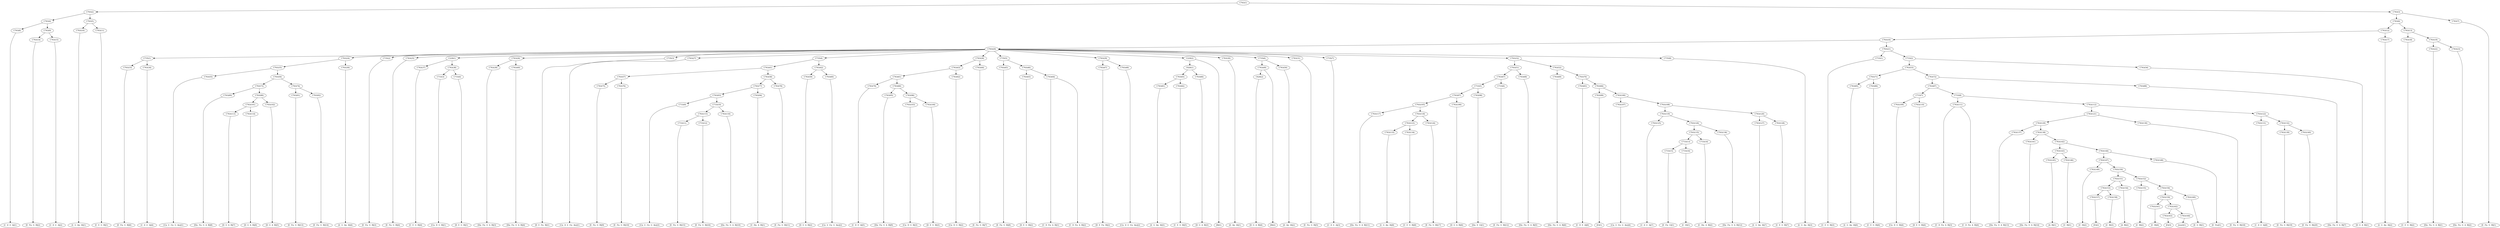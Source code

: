 digraph sample{
"C763(1)"->"C763(2)"
"C763(1)"->"C763(3)"
"C763(2)"->"C763(4)"
"C763(2)"->"C763(5)"
"C763(3)"->"C763(6)"
"C763(3)"->"C763(7)"
"C763(4)"->"C763(8)"
"C763(4)"->"C763(9)"
"C763(5)"->"C763(10)"
"C763(5)"->"C763(11)"
"C763(6)"->"C763(12)"
"C763(6)"->"C763(13)"
"C763(7)"->"[E  Fis  G  B](1)"
"C763(8)"->"[C  D  E  A](1)"
"C763(9)"->"C763(14)"
"C763(9)"->"C763(15)"
"C763(10)"->"[E  G  Ais  B](1)"
"C763(11)"->"[C  E  G  B](1)"
"C763(12)"->"C763(16)"
"C763(12)"->"C763(17)"
"C763(13)"->"C763(18)"
"C763(13)"->"C763(19)"
"C763(14)"->"[E  Fis  G  B](2)"
"C763(15)"->"[C  D  E  A](2)"
"C763(16)"->"C763(20)"
"C763(16)"->"C763(21)"
"C763(17)"->"[E  G  Ais  B](2)"
"C763(18)"->"[C  E  G  B](2)"
"C763(19)"->"C763(22)"
"C763(19)"->"C763(23)"
"C763(20)"->"C735(1)"
"C763(20)"->"C763(24)"
"C763(20)"->"C735(2)"
"C763(20)"->"C763(25)"
"C763(20)"->"C229(1)"
"C763(20)"->"C763(26)"
"C763(20)"->"C735(3)"
"C763(20)"->"C763(27)"
"C763(20)"->"C735(4)"
"C763(20)"->"C763(28)"
"C763(20)"->"C735(5)"
"C763(20)"->"C763(29)"
"C763(20)"->"C229(2)"
"C763(20)"->"C763(30)"
"C763(20)"->"C735(6)"
"C763(20)"->"C763(31)"
"C763(20)"->"C735(7)"
"C763(20)"->"C763(32)"
"C763(20)"->"C735(8)"
"C763(21)"->"C733(1)"
"C763(21)"->"C733(2)"
"C763(22)"->"[Dis  Fis  G  A  B](1)"
"C763(23)"->"[Dis  Fis  G  A  B](2)"
"C735(1)"->"C763(33)"
"C735(1)"->"C763(34)"
"C763(24)"->"C763(35)"
"C763(24)"->"C763(36)"
"C735(2)"->"[E  Fis  G  B](3)"
"C763(25)"->"[E  Fis  G  B](4)"
"C229(1)"->"C763(37)"
"C229(1)"->"C763(38)"
"C763(26)"->"C763(39)"
"C763(26)"->"C763(40)"
"C735(3)"->"[D  E  Fis  B](1)"
"C763(27)"->"[Cis  D  E  Fis  Ais](1)"
"C735(4)"->"C763(41)"
"C735(4)"->"C763(42)"
"C763(28)"->"C763(43)"
"C763(28)"->"C763(44)"
"C735(5)"->"C763(45)"
"C735(5)"->"C763(46)"
"C763(29)"->"C763(47)"
"C763(29)"->"C763(48)"
"C229(2)"->"C626(1)"
"C229(2)"->"[B](1)"
"C763(30)"->"[D  Ais  B](1)"
"C735(6)"->"C763(49)"
"C735(6)"->"C763(50)"
"C763(31)"->"[E  Fis  G  B](5)"
"C735(7)"->"[C  D  E  A](3)"
"C763(32)"->"C763(51)"
"C763(32)"->"C763(52)"
"C735(8)"->"[E  G  Ais  B](3)"
"C733(1)"->"[C  E  G  B](3)"
"C733(2)"->"C763(53)"
"C733(2)"->"C763(54)"
"C763(33)"->"[E  Fis  G  B](6)"
"C763(34)"->"[C  D  E  A](4)"
"C763(35)"->"C763(55)"
"C763(35)"->"C763(56)"
"C763(36)"->"[E  G  Ais  B](4)"
"C763(37)"->"[C  E  G  B](4)"
"C763(38)"->"C733(3)"
"C763(38)"->"C733(4)"
"C763(39)"->"[Dis  Fis  G  A  B](3)"
"C763(40)"->"[Dis  Fis  G  A  B](4)"
"C763(41)"->"C763(57)"
"C763(41)"->"C763(58)"
"C763(42)"->"C763(59)"
"C763(42)"->"C763(60)"
"C763(43)"->"C763(61)"
"C763(43)"->"C763(62)"
"C763(44)"->"[E  Fis  G  B](7)"
"C763(45)"->"[E  Fis  G  B](8)"
"C763(46)"->"C763(63)"
"C763(46)"->"C763(64)"
"C763(47)"->"[D  E  Fis  B](2)"
"C763(48)"->"[Cis  D  E  Fis  Ais](2)"
"C626(1)"->"C763(65)"
"C626(1)"->"C763(66)"
"C763(49)"->"C626(2)"
"C763(49)"->"[B](2)"
"C763(50)"->"[D  Ais  B](2)"
"C763(51)"->"C763(67)"
"C763(51)"->"C763(68)"
"C763(52)"->"C763(69)"
"C763(52)"->"C763(70)"
"C763(53)"->"C763(71)"
"C763(53)"->"C763(72)"
"C763(54)"->"[D  G  A  B](1)"
"C763(55)"->"[Cis  E  Fis  G  Ais](1)"
"C763(56)"->"C763(73)"
"C763(56)"->"C763(74)"
"C733(3)"->"[Cis  D  G  B](1)"
"C733(4)"->"[D  E  G  B](1)"
"C763(57)"->"C763(75)"
"C763(57)"->"C763(76)"
"C763(58)"->"C763(77)"
"C763(58)"->"C763(78)"
"C763(59)"->"[D  G  A  B](2)"
"C763(60)"->"[Cis  E  Fis  G  Ais](2)"
"C763(61)"->"C763(79)"
"C763(61)"->"C763(80)"
"C763(62)"->"[Cis  D  G  B](2)"
"C763(63)"->"[D  E  G  B](2)"
"C763(64)"->"[C  D  Fis  A  B](1)"
"C763(64)"->"[C  D  Fis  A  B](2)"
"C763(65)"->"C763(81)"
"C763(65)"->"C763(82)"
"C763(66)"->"[D  G  A  B](3)"
"C626(2)"->"[D  G  A  B](4)"
"C763(67)"->"C733(5)"
"C763(67)"->"C733(6)"
"C763(68)"->"[Dis  Fis  G  A  B](5)"
"C763(69)"->"[Dis  Fis  G  A  B](6)"
"C763(70)"->"C763(83)"
"C763(70)"->"C763(84)"
"C763(71)"->"C763(85)"
"C763(71)"->"C763(86)"
"C763(72)"->"C763(87)"
"C763(72)"->"C763(88)"
"C763(73)"->"C763(89)"
"C763(73)"->"C763(90)"
"C763(74)"->"C763(91)"
"C763(74)"->"C763(92)"
"C763(75)"->"[E  Fis  G  B](9)"
"C763(76)"->"[E  Fis  G  B](10)"
"C763(77)"->"C763(93)"
"C763(77)"->"C763(94)"
"C763(78)"->"[E  Fis  G  B](11)"
"C763(79)"->"[C  D  E  A](5)"
"C763(80)"->"C763(95)"
"C763(80)"->"C763(96)"
"C763(81)"->"[E  G  Ais  B](5)"
"C763(82)"->"[C  E  G  B](5)"
"C733(5)"->"C763(97)"
"C733(5)"->"C763(98)"
"C733(6)"->"[E  Fis  G  B](12)"
"C763(83)"->"[C  D  E  A](6)"
"C763(84)"->"C763(99)"
"C763(84)"->"C763(100)"
"C763(85)"->"[E  G  Ais  B](6)"
"C763(86)"->"[C  E  G  B](6)"
"C763(87)"->"C733(7)"
"C763(87)"->"C733(8)"
"C763(88)"->"[Dis  Fis  G  A  B](7)"
"C763(89)"->"[Dis  Fis  G  A  B](8)"
"C763(90)"->"C763(101)"
"C763(90)"->"C763(102)"
"C763(91)"->"[E  Fis  G  B](13)"
"C763(92)"->"[E  Fis  G  B](14)"
"C763(93)"->"C733(9)"
"C763(93)"->"C733(10)"
"C763(94)"->"[C  Dis  A  B](1)"
"C763(95)"->"[Dis  Fis  G  A  B](9)"
"C763(96)"->"C763(103)"
"C763(96)"->"C763(104)"
"C763(97)"->"C763(105)"
"C763(97)"->"C763(106)"
"C763(98)"->"[Dis  E  G](1)"
"C763(99)"->"[E](1)"
"C763(100)"->"C763(107)"
"C763(100)"->"C763(108)"
"C733(7)"->"C763(109)"
"C733(7)"->"C763(110)"
"C733(8)"->"C763(111)"
"C733(8)"->"C763(112)"
"C763(101)"->"C763(113)"
"C763(101)"->"C763(114)"
"C763(102)"->"[D  G  A  B](5)"
"C733(9)"->"[Cis  E  Fis  G  Ais](3)"
"C733(10)"->"C763(115)"
"C733(10)"->"C763(116)"
"C763(103)"->"[Cis  D  G  B](3)"
"C763(104)"->"[D  E  G  B](3)"
"C763(105)"->"C763(117)"
"C763(105)"->"C763(118)"
"C763(106)"->"[D  G  A  B](6)"
"C763(107)"->"[Cis  E  Fis  G  Ais](4)"
"C763(108)"->"C763(119)"
"C763(108)"->"C763(120)"
"C763(109)"->"[Cis  D  G  B](4)"
"C763(110)"->"[D  E  G  B](4)"
"C763(111)"->"[C  D  Fis  A  B](3)"
"C763(111)"->"[C  D  Fis  A  B](4)"
"C763(112)"->"C763(121)"
"C763(112)"->"C763(122)"
"C763(113)"->"[D  G  A  B](7)"
"C763(114)"->"[D  G  A  B](8)"
"C763(115)"->"C733(11)"
"C763(115)"->"C733(12)"
"C763(116)"->"[Dis  Fis  G  A  B](10)"
"C763(117)"->"[Dis  Fis  G  A  B](11)"
"C763(118)"->"C763(123)"
"C763(118)"->"C763(124)"
"C763(119)"->"C763(125)"
"C763(119)"->"C763(126)"
"C763(120)"->"C763(127)"
"C763(120)"->"C763(128)"
"C763(121)"->"C763(129)"
"C763(121)"->"C763(130)"
"C763(122)"->"C763(131)"
"C763(122)"->"C763(132)"
"C733(11)"->"[E  Fis  G  B](15)"
"C733(12)"->"[E  Fis  G  B](16)"
"C763(123)"->"C763(133)"
"C763(123)"->"C763(134)"
"C763(124)"->"[E  Fis  G  B](17)"
"C763(125)"->"[C  D  E  A](7)"
"C763(126)"->"C763(135)"
"C763(126)"->"C763(136)"
"C763(127)"->"[E  G  Ais  B](7)"
"C763(128)"->"[C  E  G  B](7)"
"C763(129)"->"C763(137)"
"C763(129)"->"C763(138)"
"C763(130)"->"[E  Fis  G  B](18)"
"C763(131)"->"[C  D  E  A](8)"
"C763(132)"->"C763(139)"
"C763(132)"->"C763(140)"
"C763(133)"->"[E  G  Ais  B](8)"
"C763(134)"->"[C  E  G  B](8)"
"C763(135)"->"C733(13)"
"C763(135)"->"C733(14)"
"C763(136)"->"[Dis  Fis  G  A  B](12)"
"C763(137)"->"[Dis  Fis  G  A  B](13)"
"C763(138)"->"C763(141)"
"C763(138)"->"C763(142)"
"C763(139)"->"[E  Fis  G  B](19)"
"C763(140)"->"[E  Fis  G  B](20)"
"C733(13)"->"C733(15)"
"C733(13)"->"C733(16)"
"C733(14)"->"[C  Dis  A  B](2)"
"C763(141)"->"[Dis  Fis  G  A  B](14)"
"C763(142)"->"C763(143)"
"C763(142)"->"C763(144)"
"C733(15)"->"[E  Fis  G](1)"
"C733(16)"->"[C  D](1)"
"C763(143)"->"C763(145)"
"C763(143)"->"C763(146)"
"C763(144)"->"C763(147)"
"C763(144)"->"C763(148)"
"C763(145)"->"[A  B](1)"
"C763(146)"->"[C  B](1)"
"C763(147)"->"C763(149)"
"C763(147)"->"C763(150)"
"C763(148)"->"[E  Fis](1)"
"C763(149)"->"[C  D](2)"
"C763(150)"->"C763(151)"
"C763(150)"->"C763(152)"
"C763(151)"->"C763(153)"
"C763(151)"->"C763(154)"
"C763(152)"->"C763(155)"
"C763(152)"->"C763(156)"
"C763(153)"->"C763(157)"
"C763(153)"->"C763(158)"
"C763(154)"->"[A  B](2)"
"C763(155)"->"[C  B](2)"
"C763(156)"->"C763(159)"
"C763(156)"->"C763(160)"
"C763(157)"->"[E](2)"
"C763(158)"->"[C  B](3)"
"C763(159)"->"C763(161)"
"C763(159)"->"C763(162)"
"C763(160)"->"[E  G  B](1)"
"C763(161)"->"[C  B](4)"
"C763(162)"->"C763(163)"
"C763(162)"->"C763(164)"
"C763(163)"->"[E](3)"
"C763(164)"->"[rest](1)"
{rank = min; "C763(1)";}
{rank = same; "C763(2)"; "C763(3)";}
{rank = same; "C763(4)"; "C763(5)"; "C763(6)"; "C763(7)";}
{rank = same; "C763(8)"; "C763(9)"; "C763(10)"; "C763(11)"; "C763(12)"; "C763(13)";}
{rank = same; "C763(14)"; "C763(15)"; "C763(16)"; "C763(17)"; "C763(18)"; "C763(19)";}
{rank = same; "C763(20)"; "C763(21)"; "C763(22)"; "C763(23)";}
{rank = same; "C735(1)"; "C763(24)"; "C735(2)"; "C763(25)"; "C229(1)"; "C763(26)"; "C735(3)"; "C763(27)"; "C735(4)"; "C763(28)"; "C735(5)"; "C763(29)"; "C229(2)"; "C763(30)"; "C735(6)"; "C763(31)"; "C735(7)"; "C763(32)"; "C735(8)"; "C733(1)"; "C733(2)";}
{rank = same; "C763(33)"; "C763(34)"; "C763(35)"; "C763(36)"; "C763(37)"; "C763(38)"; "C763(39)"; "C763(40)"; "C763(41)"; "C763(42)"; "C763(43)"; "C763(44)"; "C763(45)"; "C763(46)"; "C763(47)"; "C763(48)"; "C626(1)"; "C763(49)"; "C763(50)"; "C763(51)"; "C763(52)"; "C763(53)"; "C763(54)";}
{rank = same; "C763(55)"; "C763(56)"; "C733(3)"; "C733(4)"; "C763(57)"; "C763(58)"; "C763(59)"; "C763(60)"; "C763(61)"; "C763(62)"; "C763(63)"; "C763(64)"; "C763(65)"; "C763(66)"; "C626(2)"; "C763(67)"; "C763(68)"; "C763(69)"; "C763(70)"; "C763(71)"; "C763(72)";}
{rank = same; "C763(73)"; "C763(74)"; "C763(75)"; "C763(76)"; "C763(77)"; "C763(78)"; "C763(79)"; "C763(80)"; "C763(81)"; "C763(82)"; "C733(5)"; "C733(6)"; "C763(83)"; "C763(84)"; "C763(85)"; "C763(86)"; "C763(87)"; "C763(88)";}
{rank = same; "C763(89)"; "C763(90)"; "C763(91)"; "C763(92)"; "C763(93)"; "C763(94)"; "C763(95)"; "C763(96)"; "C763(97)"; "C763(98)"; "C763(99)"; "C763(100)"; "C733(7)"; "C733(8)";}
{rank = same; "C763(101)"; "C763(102)"; "C733(9)"; "C733(10)"; "C763(103)"; "C763(104)"; "C763(105)"; "C763(106)"; "C763(107)"; "C763(108)"; "C763(109)"; "C763(110)"; "C763(111)"; "C763(112)";}
{rank = same; "C763(113)"; "C763(114)"; "C763(115)"; "C763(116)"; "C763(117)"; "C763(118)"; "C763(119)"; "C763(120)"; "C763(121)"; "C763(122)";}
{rank = same; "C733(11)"; "C733(12)"; "C763(123)"; "C763(124)"; "C763(125)"; "C763(126)"; "C763(127)"; "C763(128)"; "C763(129)"; "C763(130)"; "C763(131)"; "C763(132)";}
{rank = same; "C763(133)"; "C763(134)"; "C763(135)"; "C763(136)"; "C763(137)"; "C763(138)"; "C763(139)"; "C763(140)";}
{rank = same; "C733(13)"; "C733(14)"; "C763(141)"; "C763(142)";}
{rank = same; "C733(15)"; "C733(16)"; "C763(143)"; "C763(144)";}
{rank = same; "C763(145)"; "C763(146)"; "C763(147)"; "C763(148)";}
{rank = same; "C763(149)"; "C763(150)";}
{rank = same; "C763(151)"; "C763(152)";}
{rank = same; "C763(153)"; "C763(154)"; "C763(155)"; "C763(156)";}
{rank = same; "C763(157)"; "C763(158)"; "C763(159)"; "C763(160)";}
{rank = same; "C763(161)"; "C763(162)";}
{rank = same; "C763(163)"; "C763(164)";}
{rank = same; "[E  Fis  G  B](1)"; "[C  D  E  A](1)"; "[E  G  Ais  B](1)"; "[C  E  G  B](1)"; "[E  Fis  G  B](2)"; "[C  D  E  A](2)"; "[E  G  Ais  B](2)"; "[C  E  G  B](2)"; "[Dis  Fis  G  A  B](1)"; "[Dis  Fis  G  A  B](2)"; "[E  Fis  G  B](3)"; "[E  Fis  G  B](4)"; "[D  E  Fis  B](1)"; "[Cis  D  E  Fis  Ais](1)"; "[B](1)"; "[D  Ais  B](1)"; "[E  Fis  G  B](5)"; "[C  D  E  A](3)"; "[E  G  Ais  B](3)"; "[C  E  G  B](3)"; "[E  Fis  G  B](6)"; "[C  D  E  A](4)"; "[E  G  Ais  B](4)"; "[C  E  G  B](4)"; "[Dis  Fis  G  A  B](3)"; "[Dis  Fis  G  A  B](4)"; "[E  Fis  G  B](7)"; "[E  Fis  G  B](8)"; "[D  E  Fis  B](2)"; "[Cis  D  E  Fis  Ais](2)"; "[B](2)"; "[D  Ais  B](2)"; "[D  G  A  B](1)"; "[Cis  E  Fis  G  Ais](1)"; "[Cis  D  G  B](1)"; "[D  E  G  B](1)"; "[D  G  A  B](2)"; "[Cis  E  Fis  G  Ais](2)"; "[Cis  D  G  B](2)"; "[D  E  G  B](2)"; "[C  D  Fis  A  B](1)"; "[C  D  Fis  A  B](2)"; "[D  G  A  B](3)"; "[D  G  A  B](4)"; "[Dis  Fis  G  A  B](5)"; "[Dis  Fis  G  A  B](6)"; "[E  Fis  G  B](9)"; "[E  Fis  G  B](10)"; "[E  Fis  G  B](11)"; "[C  D  E  A](5)"; "[E  G  Ais  B](5)"; "[C  E  G  B](5)"; "[E  Fis  G  B](12)"; "[C  D  E  A](6)"; "[E  G  Ais  B](6)"; "[C  E  G  B](6)"; "[Dis  Fis  G  A  B](7)"; "[Dis  Fis  G  A  B](8)"; "[E  Fis  G  B](13)"; "[E  Fis  G  B](14)"; "[C  Dis  A  B](1)"; "[Dis  Fis  G  A  B](9)"; "[Dis  E  G](1)"; "[E](1)"; "[D  G  A  B](5)"; "[Cis  E  Fis  G  Ais](3)"; "[Cis  D  G  B](3)"; "[D  E  G  B](3)"; "[D  G  A  B](6)"; "[Cis  E  Fis  G  Ais](4)"; "[Cis  D  G  B](4)"; "[D  E  G  B](4)"; "[C  D  Fis  A  B](3)"; "[C  D  Fis  A  B](4)"; "[D  G  A  B](7)"; "[D  G  A  B](8)"; "[Dis  Fis  G  A  B](10)"; "[Dis  Fis  G  A  B](11)"; "[E  Fis  G  B](15)"; "[E  Fis  G  B](16)"; "[E  Fis  G  B](17)"; "[C  D  E  A](7)"; "[E  G  Ais  B](7)"; "[C  E  G  B](7)"; "[E  Fis  G  B](18)"; "[C  D  E  A](8)"; "[E  G  Ais  B](8)"; "[C  E  G  B](8)"; "[Dis  Fis  G  A  B](12)"; "[Dis  Fis  G  A  B](13)"; "[E  Fis  G  B](19)"; "[E  Fis  G  B](20)"; "[C  Dis  A  B](2)"; "[Dis  Fis  G  A  B](14)"; "[E  Fis  G](1)"; "[C  D](1)"; "[A  B](1)"; "[C  B](1)"; "[E  Fis](1)"; "[C  D](2)"; "[A  B](2)"; "[C  B](2)"; "[E](2)"; "[C  B](3)"; "[E  G  B](1)"; "[C  B](4)"; "[E](3)"; "[rest](1)";}
}